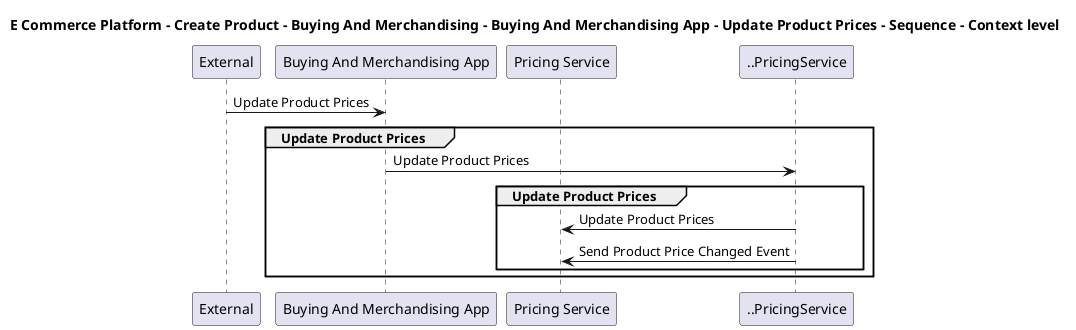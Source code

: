 @startuml

title E Commerce Platform - Create Product - Buying And Merchandising - Buying And Merchandising App - Update Product Prices - Sequence - Context level

participant "External" as C4InterFlow.SoftwareSystems.ExternalSystem
participant "Buying And Merchandising App" as ECommercePlatform.CreateProduct.BuyingAndMerchandising.SoftwareSystems.BuyingAndMerchandisingApp
participant "Pricing Service" as ECommercePlatform.CreateProduct.PriceManagement.SoftwareSystems.PricingService

C4InterFlow.SoftwareSystems.ExternalSystem -> ECommercePlatform.CreateProduct.BuyingAndMerchandising.SoftwareSystems.BuyingAndMerchandisingApp : Update Product Prices
group Update Product Prices
ECommercePlatform.CreateProduct.BuyingAndMerchandising.SoftwareSystems.BuyingAndMerchandisingApp -> ..PricingService : Update Product Prices
group Update Product Prices
..PricingService -> ECommercePlatform.CreateProduct.PriceManagement.SoftwareSystems.PricingService : Update Product Prices
..PricingService -> ECommercePlatform.CreateProduct.PriceManagement.SoftwareSystems.PricingService : Send Product Price Changed Event
end
end


@enduml

